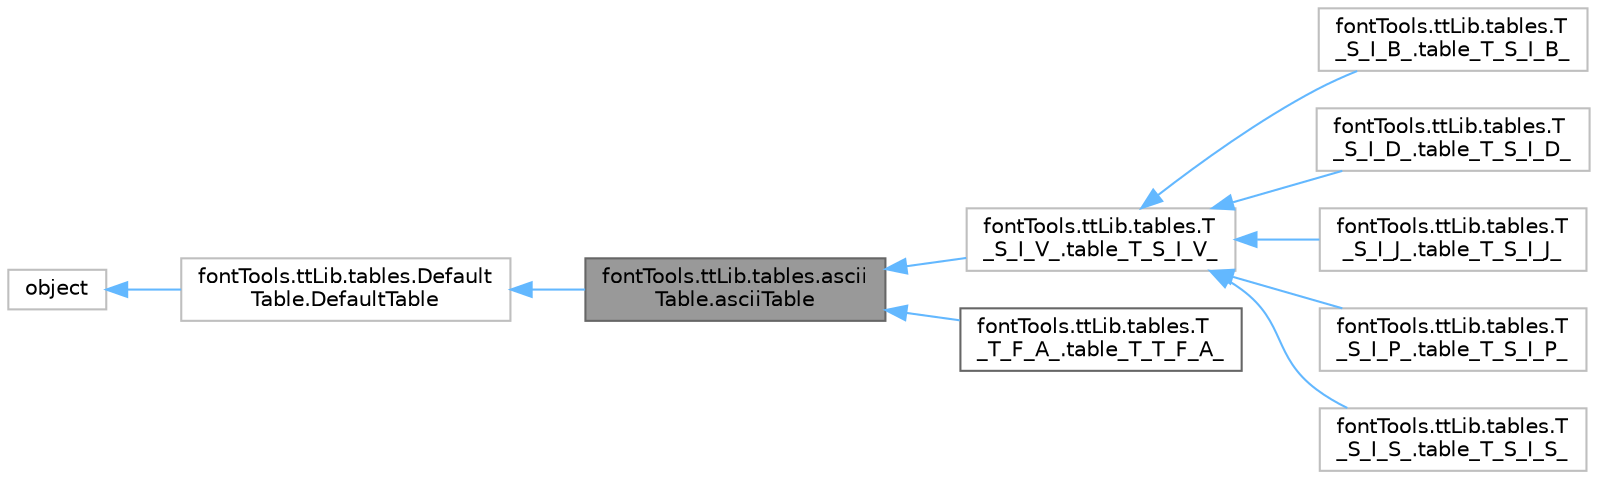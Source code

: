 digraph "fontTools.ttLib.tables.asciiTable.asciiTable"
{
 // LATEX_PDF_SIZE
  bgcolor="transparent";
  edge [fontname=Helvetica,fontsize=10,labelfontname=Helvetica,labelfontsize=10];
  node [fontname=Helvetica,fontsize=10,shape=box,height=0.2,width=0.4];
  rankdir="LR";
  Node1 [id="Node000001",label="fontTools.ttLib.tables.ascii\lTable.asciiTable",height=0.2,width=0.4,color="gray40", fillcolor="grey60", style="filled", fontcolor="black",tooltip=" "];
  Node2 -> Node1 [id="edge10_Node000001_Node000002",dir="back",color="steelblue1",style="solid",tooltip=" "];
  Node2 [id="Node000002",label="fontTools.ttLib.tables.Default\lTable.DefaultTable",height=0.2,width=0.4,color="grey75", fillcolor="white", style="filled",URL="$d5/d2b/classfontTools_1_1ttLib_1_1tables_1_1DefaultTable_1_1DefaultTable.html",tooltip=" "];
  Node3 -> Node2 [id="edge11_Node000002_Node000003",dir="back",color="steelblue1",style="solid",tooltip=" "];
  Node3 [id="Node000003",label="object",height=0.2,width=0.4,color="grey75", fillcolor="white", style="filled",tooltip=" "];
  Node1 -> Node4 [id="edge12_Node000001_Node000004",dir="back",color="steelblue1",style="solid",tooltip=" "];
  Node4 [id="Node000004",label="fontTools.ttLib.tables.T\l_S_I_V_.table_T_S_I_V_",height=0.2,width=0.4,color="grey75", fillcolor="white", style="filled",URL="$d3/d10/classfontTools_1_1ttLib_1_1tables_1_1T__S__I__V___1_1table__T__S__I__V__.html",tooltip=" "];
  Node4 -> Node5 [id="edge13_Node000004_Node000005",dir="back",color="steelblue1",style="solid",tooltip=" "];
  Node5 [id="Node000005",label="fontTools.ttLib.tables.T\l_S_I_B_.table_T_S_I_B_",height=0.2,width=0.4,color="grey75", fillcolor="white", style="filled",URL="$d4/d7b/classfontTools_1_1ttLib_1_1tables_1_1T__S__I__B___1_1table__T__S__I__B__.html",tooltip=" "];
  Node4 -> Node6 [id="edge14_Node000004_Node000006",dir="back",color="steelblue1",style="solid",tooltip=" "];
  Node6 [id="Node000006",label="fontTools.ttLib.tables.T\l_S_I_D_.table_T_S_I_D_",height=0.2,width=0.4,color="grey75", fillcolor="white", style="filled",URL="$d9/da6/classfontTools_1_1ttLib_1_1tables_1_1T__S__I__D___1_1table__T__S__I__D__.html",tooltip=" "];
  Node4 -> Node7 [id="edge15_Node000004_Node000007",dir="back",color="steelblue1",style="solid",tooltip=" "];
  Node7 [id="Node000007",label="fontTools.ttLib.tables.T\l_S_I_J_.table_T_S_I_J_",height=0.2,width=0.4,color="grey75", fillcolor="white", style="filled",URL="$d2/d54/classfontTools_1_1ttLib_1_1tables_1_1T__S__I__J___1_1table__T__S__I__J__.html",tooltip=" "];
  Node4 -> Node8 [id="edge16_Node000004_Node000008",dir="back",color="steelblue1",style="solid",tooltip=" "];
  Node8 [id="Node000008",label="fontTools.ttLib.tables.T\l_S_I_P_.table_T_S_I_P_",height=0.2,width=0.4,color="grey75", fillcolor="white", style="filled",URL="$d0/d1d/classfontTools_1_1ttLib_1_1tables_1_1T__S__I__P___1_1table__T__S__I__P__.html",tooltip=" "];
  Node4 -> Node9 [id="edge17_Node000004_Node000009",dir="back",color="steelblue1",style="solid",tooltip=" "];
  Node9 [id="Node000009",label="fontTools.ttLib.tables.T\l_S_I_S_.table_T_S_I_S_",height=0.2,width=0.4,color="grey75", fillcolor="white", style="filled",URL="$d2/dcd/classfontTools_1_1ttLib_1_1tables_1_1T__S__I__S___1_1table__T__S__I__S__.html",tooltip=" "];
  Node1 -> Node10 [id="edge18_Node000001_Node000010",dir="back",color="steelblue1",style="solid",tooltip=" "];
  Node10 [id="Node000010",label="fontTools.ttLib.tables.T\l_T_F_A_.table_T_T_F_A_",height=0.2,width=0.4,color="gray40", fillcolor="white", style="filled",URL="$d3/dc9/classfontTools_1_1ttLib_1_1tables_1_1T__T__F__A___1_1table__T__T__F__A__.html",tooltip=" "];
}
